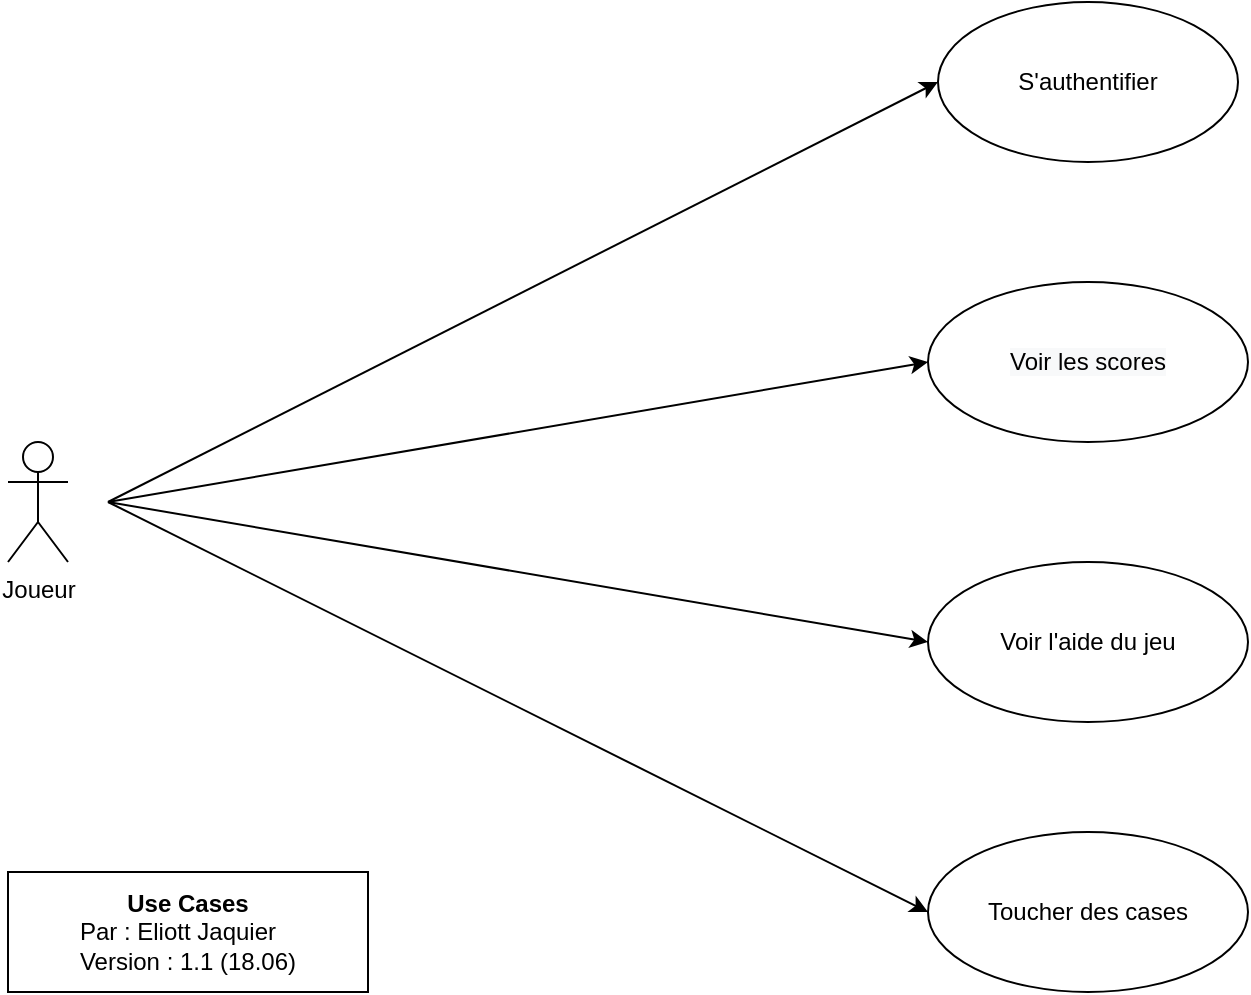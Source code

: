 <mxfile version="13.1.14" type="device"><diagram id="xu-S8MWynG_TuryqOLQp" name="UseCases"><mxGraphModel dx="1422" dy="846" grid="1" gridSize="10" guides="1" tooltips="1" connect="1" arrows="1" fold="1" page="1" pageScale="1" pageWidth="827" pageHeight="1169" math="0" shadow="0"><root><mxCell id="0"/><mxCell id="1" parent="0"/><mxCell id="xKrt-8Q8nA-njl8uVXu0-1" value="Joueur" style="shape=umlActor;verticalLabelPosition=bottom;labelBackgroundColor=#ffffff;verticalAlign=top;html=1;" parent="1" vertex="1"><mxGeometry x="30" y="390" width="30" height="60" as="geometry"/></mxCell><mxCell id="yQOvtPq3azGR5oU2oUgj-1" value="S'authentifier" style="ellipse;whiteSpace=wrap;html=1;rounded=1;" vertex="1" parent="1"><mxGeometry x="495" y="170" width="150" height="80" as="geometry"/></mxCell><mxCell id="yQOvtPq3azGR5oU2oUgj-2" value="&#10;&#10;&lt;span style=&quot;color: rgb(0, 0, 0); font-family: helvetica; font-size: 12px; font-style: normal; font-weight: 400; letter-spacing: normal; text-align: center; text-indent: 0px; text-transform: none; word-spacing: 0px; background-color: rgb(248, 249, 250); display: inline; float: none;&quot;&gt;Voir les scores&lt;/span&gt;&#10;&#10;" style="ellipse;whiteSpace=wrap;html=1;rounded=1;" vertex="1" parent="1"><mxGeometry x="490" y="310" width="160" height="80" as="geometry"/></mxCell><mxCell id="yQOvtPq3azGR5oU2oUgj-3" value="&lt;span&gt;Voir l'aide du jeu&lt;/span&gt;" style="ellipse;whiteSpace=wrap;html=1;rounded=1;" vertex="1" parent="1"><mxGeometry x="490" y="450" width="160" height="80" as="geometry"/></mxCell><mxCell id="yQOvtPq3azGR5oU2oUgj-4" value="&lt;span&gt;Toucher des cases&lt;/span&gt;" style="ellipse;whiteSpace=wrap;html=1;rounded=1;" vertex="1" parent="1"><mxGeometry x="490" y="585" width="160" height="80" as="geometry"/></mxCell><mxCell id="yQOvtPq3azGR5oU2oUgj-6" value="" style="endArrow=classic;html=1;entryX=0;entryY=0.5;entryDx=0;entryDy=0;" edge="1" parent="1" target="yQOvtPq3azGR5oU2oUgj-2"><mxGeometry width="50" height="50" relative="1" as="geometry"><mxPoint x="80" y="420" as="sourcePoint"/><mxPoint x="660" y="410" as="targetPoint"/></mxGeometry></mxCell><mxCell id="yQOvtPq3azGR5oU2oUgj-7" value="" style="endArrow=classic;html=1;entryX=0;entryY=0.5;entryDx=0;entryDy=0;" edge="1" parent="1" target="yQOvtPq3azGR5oU2oUgj-3"><mxGeometry width="50" height="50" relative="1" as="geometry"><mxPoint x="80" y="420" as="sourcePoint"/><mxPoint x="280" y="480" as="targetPoint"/></mxGeometry></mxCell><mxCell id="yQOvtPq3azGR5oU2oUgj-8" value="" style="endArrow=classic;html=1;entryX=0;entryY=0.5;entryDx=0;entryDy=0;" edge="1" parent="1" target="yQOvtPq3azGR5oU2oUgj-1"><mxGeometry width="50" height="50" relative="1" as="geometry"><mxPoint x="80" y="420" as="sourcePoint"/><mxPoint x="160" y="310" as="targetPoint"/></mxGeometry></mxCell><mxCell id="yQOvtPq3azGR5oU2oUgj-9" value="" style="endArrow=classic;html=1;entryX=0;entryY=0.5;entryDx=0;entryDy=0;" edge="1" parent="1" target="yQOvtPq3azGR5oU2oUgj-4"><mxGeometry width="50" height="50" relative="1" as="geometry"><mxPoint x="80" y="420" as="sourcePoint"/><mxPoint x="230" y="560" as="targetPoint"/></mxGeometry></mxCell><mxCell id="yQOvtPq3azGR5oU2oUgj-10" value="&lt;b&gt;Use Cases&lt;/b&gt;&lt;br&gt;&lt;div style=&quot;text-align: left&quot;&gt;&lt;span&gt;Par : Eliott Jaquier&lt;/span&gt;&lt;/div&gt;&lt;div style=&quot;text-align: left&quot;&gt;&lt;span&gt;Version : 1.1 (18.06)&lt;/span&gt;&lt;/div&gt;" style="rounded=0;whiteSpace=wrap;html=1;" vertex="1" parent="1"><mxGeometry x="30" y="605" width="180" height="60" as="geometry"/></mxCell></root></mxGraphModel></diagram></mxfile>
